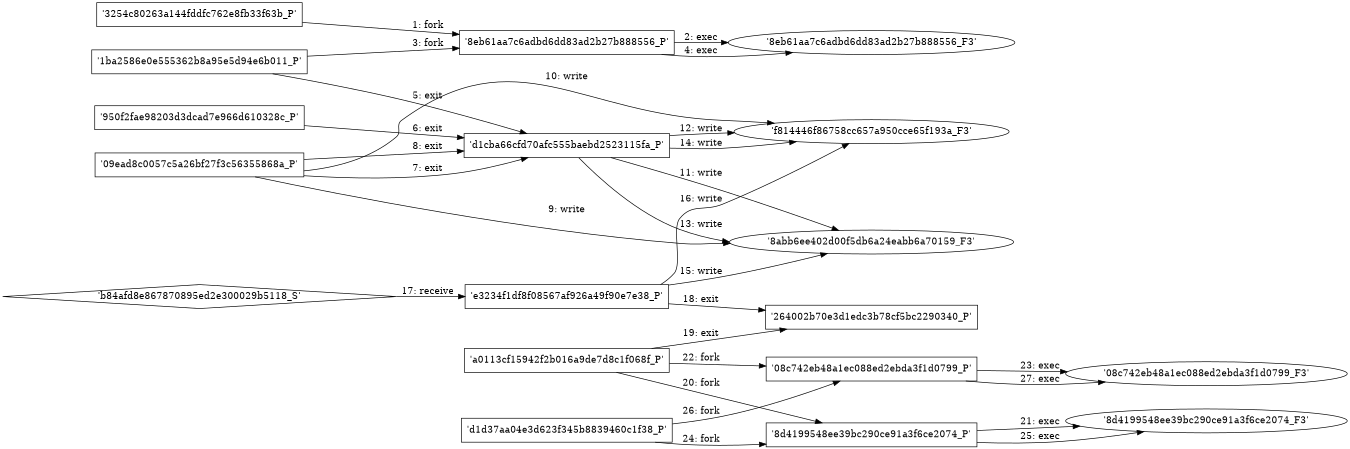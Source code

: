 digraph "D:\Learning\Paper\apt\基于CTI的攻击预警\Dataset\攻击图\ASGfromALLCTI\The wolf is back....dot" {
rankdir="LR"
size="9"
fixedsize="false"
splines="true"
nodesep=0.3
ranksep=0
fontsize=10
overlap="scalexy"
engine= "neato"
	"'3254c80263a144fddfc762e8fb33f63b_P'" [node_type=Process shape=box]
	"'8eb61aa7c6adbd6dd83ad2b27b888556_P'" [node_type=Process shape=box]
	"'3254c80263a144fddfc762e8fb33f63b_P'" -> "'8eb61aa7c6adbd6dd83ad2b27b888556_P'" [label="1: fork"]
	"'8eb61aa7c6adbd6dd83ad2b27b888556_P'" [node_type=Process shape=box]
	"'8eb61aa7c6adbd6dd83ad2b27b888556_F3'" [node_type=File shape=ellipse]
	"'8eb61aa7c6adbd6dd83ad2b27b888556_P'" -> "'8eb61aa7c6adbd6dd83ad2b27b888556_F3'" [label="2: exec"]
	"'1ba2586e0e555362b8a95e5d94e6b011_P'" [node_type=Process shape=box]
	"'8eb61aa7c6adbd6dd83ad2b27b888556_P'" [node_type=Process shape=box]
	"'1ba2586e0e555362b8a95e5d94e6b011_P'" -> "'8eb61aa7c6adbd6dd83ad2b27b888556_P'" [label="3: fork"]
	"'8eb61aa7c6adbd6dd83ad2b27b888556_P'" [node_type=Process shape=box]
	"'8eb61aa7c6adbd6dd83ad2b27b888556_F3'" [node_type=File shape=ellipse]
	"'8eb61aa7c6adbd6dd83ad2b27b888556_P'" -> "'8eb61aa7c6adbd6dd83ad2b27b888556_F3'" [label="4: exec"]
	"'1ba2586e0e555362b8a95e5d94e6b011_P'" [node_type=Process shape=box]
	"'d1cba66cfd70afc555baebd2523115fa_P'" [node_type=Process shape=box]
	"'1ba2586e0e555362b8a95e5d94e6b011_P'" -> "'d1cba66cfd70afc555baebd2523115fa_P'" [label="5: exit"]
	"'950f2fae98203d3dcad7e966d610328c_P'" [node_type=Process shape=box]
	"'d1cba66cfd70afc555baebd2523115fa_P'" [node_type=Process shape=box]
	"'950f2fae98203d3dcad7e966d610328c_P'" -> "'d1cba66cfd70afc555baebd2523115fa_P'" [label="6: exit"]
	"'09ead8c0057c5a26bf27f3c56355868a_P'" [node_type=Process shape=box]
	"'d1cba66cfd70afc555baebd2523115fa_P'" [node_type=Process shape=box]
	"'09ead8c0057c5a26bf27f3c56355868a_P'" -> "'d1cba66cfd70afc555baebd2523115fa_P'" [label="7: exit"]
	"'09ead8c0057c5a26bf27f3c56355868a_P'" [node_type=Process shape=box]
	"'d1cba66cfd70afc555baebd2523115fa_P'" [node_type=Process shape=box]
	"'09ead8c0057c5a26bf27f3c56355868a_P'" -> "'d1cba66cfd70afc555baebd2523115fa_P'" [label="8: exit"]
	"'8abb6ee402d00f5db6a24eabb6a70159_F3'" [node_type=file shape=ellipse]
	"'09ead8c0057c5a26bf27f3c56355868a_P'" [node_type=Process shape=box]
	"'09ead8c0057c5a26bf27f3c56355868a_P'" -> "'8abb6ee402d00f5db6a24eabb6a70159_F3'" [label="9: write"]
	"'f814446f86758cc657a950cce65f193a_F3'" [node_type=file shape=ellipse]
	"'09ead8c0057c5a26bf27f3c56355868a_P'" [node_type=Process shape=box]
	"'09ead8c0057c5a26bf27f3c56355868a_P'" -> "'f814446f86758cc657a950cce65f193a_F3'" [label="10: write"]
	"'8abb6ee402d00f5db6a24eabb6a70159_F3'" [node_type=file shape=ellipse]
	"'d1cba66cfd70afc555baebd2523115fa_P'" [node_type=Process shape=box]
	"'d1cba66cfd70afc555baebd2523115fa_P'" -> "'8abb6ee402d00f5db6a24eabb6a70159_F3'" [label="11: write"]
	"'f814446f86758cc657a950cce65f193a_F3'" [node_type=file shape=ellipse]
	"'d1cba66cfd70afc555baebd2523115fa_P'" [node_type=Process shape=box]
	"'d1cba66cfd70afc555baebd2523115fa_P'" -> "'f814446f86758cc657a950cce65f193a_F3'" [label="12: write"]
	"'8abb6ee402d00f5db6a24eabb6a70159_F3'" [node_type=file shape=ellipse]
	"'d1cba66cfd70afc555baebd2523115fa_P'" [node_type=Process shape=box]
	"'d1cba66cfd70afc555baebd2523115fa_P'" -> "'8abb6ee402d00f5db6a24eabb6a70159_F3'" [label="13: write"]
	"'f814446f86758cc657a950cce65f193a_F3'" [node_type=file shape=ellipse]
	"'d1cba66cfd70afc555baebd2523115fa_P'" [node_type=Process shape=box]
	"'d1cba66cfd70afc555baebd2523115fa_P'" -> "'f814446f86758cc657a950cce65f193a_F3'" [label="14: write"]
	"'8abb6ee402d00f5db6a24eabb6a70159_F3'" [node_type=file shape=ellipse]
	"'e3234f1df8f08567af926a49f90e7e38_P'" [node_type=Process shape=box]
	"'e3234f1df8f08567af926a49f90e7e38_P'" -> "'8abb6ee402d00f5db6a24eabb6a70159_F3'" [label="15: write"]
	"'f814446f86758cc657a950cce65f193a_F3'" [node_type=file shape=ellipse]
	"'e3234f1df8f08567af926a49f90e7e38_P'" [node_type=Process shape=box]
	"'e3234f1df8f08567af926a49f90e7e38_P'" -> "'f814446f86758cc657a950cce65f193a_F3'" [label="16: write"]
	"'e3234f1df8f08567af926a49f90e7e38_P'" [node_type=Process shape=box]
	"'b84afd8e867870895ed2e300029b5118_S'" [node_type=Socket shape=diamond]
	"'b84afd8e867870895ed2e300029b5118_S'" -> "'e3234f1df8f08567af926a49f90e7e38_P'" [label="17: receive"]
	"'e3234f1df8f08567af926a49f90e7e38_P'" [node_type=Process shape=box]
	"'264002b70e3d1edc3b78cf5bc2290340_P'" [node_type=Process shape=box]
	"'e3234f1df8f08567af926a49f90e7e38_P'" -> "'264002b70e3d1edc3b78cf5bc2290340_P'" [label="18: exit"]
	"'a0113cf15942f2b016a9de7d8c1f068f_P'" [node_type=Process shape=box]
	"'264002b70e3d1edc3b78cf5bc2290340_P'" [node_type=Process shape=box]
	"'a0113cf15942f2b016a9de7d8c1f068f_P'" -> "'264002b70e3d1edc3b78cf5bc2290340_P'" [label="19: exit"]
	"'a0113cf15942f2b016a9de7d8c1f068f_P'" [node_type=Process shape=box]
	"'8d4199548ee39bc290ce91a3f6ce2074_P'" [node_type=Process shape=box]
	"'a0113cf15942f2b016a9de7d8c1f068f_P'" -> "'8d4199548ee39bc290ce91a3f6ce2074_P'" [label="20: fork"]
	"'8d4199548ee39bc290ce91a3f6ce2074_P'" [node_type=Process shape=box]
	"'8d4199548ee39bc290ce91a3f6ce2074_F3'" [node_type=File shape=ellipse]
	"'8d4199548ee39bc290ce91a3f6ce2074_P'" -> "'8d4199548ee39bc290ce91a3f6ce2074_F3'" [label="21: exec"]
	"'a0113cf15942f2b016a9de7d8c1f068f_P'" [node_type=Process shape=box]
	"'08c742eb48a1ec088ed2ebda3f1d0799_P'" [node_type=Process shape=box]
	"'a0113cf15942f2b016a9de7d8c1f068f_P'" -> "'08c742eb48a1ec088ed2ebda3f1d0799_P'" [label="22: fork"]
	"'08c742eb48a1ec088ed2ebda3f1d0799_P'" [node_type=Process shape=box]
	"'08c742eb48a1ec088ed2ebda3f1d0799_F3'" [node_type=File shape=ellipse]
	"'08c742eb48a1ec088ed2ebda3f1d0799_P'" -> "'08c742eb48a1ec088ed2ebda3f1d0799_F3'" [label="23: exec"]
	"'d1d37aa04e3d623f345b8839460c1f38_P'" [node_type=Process shape=box]
	"'8d4199548ee39bc290ce91a3f6ce2074_P'" [node_type=Process shape=box]
	"'d1d37aa04e3d623f345b8839460c1f38_P'" -> "'8d4199548ee39bc290ce91a3f6ce2074_P'" [label="24: fork"]
	"'8d4199548ee39bc290ce91a3f6ce2074_P'" [node_type=Process shape=box]
	"'8d4199548ee39bc290ce91a3f6ce2074_F3'" [node_type=File shape=ellipse]
	"'8d4199548ee39bc290ce91a3f6ce2074_P'" -> "'8d4199548ee39bc290ce91a3f6ce2074_F3'" [label="25: exec"]
	"'d1d37aa04e3d623f345b8839460c1f38_P'" [node_type=Process shape=box]
	"'08c742eb48a1ec088ed2ebda3f1d0799_P'" [node_type=Process shape=box]
	"'d1d37aa04e3d623f345b8839460c1f38_P'" -> "'08c742eb48a1ec088ed2ebda3f1d0799_P'" [label="26: fork"]
	"'08c742eb48a1ec088ed2ebda3f1d0799_P'" [node_type=Process shape=box]
	"'08c742eb48a1ec088ed2ebda3f1d0799_F3'" [node_type=File shape=ellipse]
	"'08c742eb48a1ec088ed2ebda3f1d0799_P'" -> "'08c742eb48a1ec088ed2ebda3f1d0799_F3'" [label="27: exec"]
}
